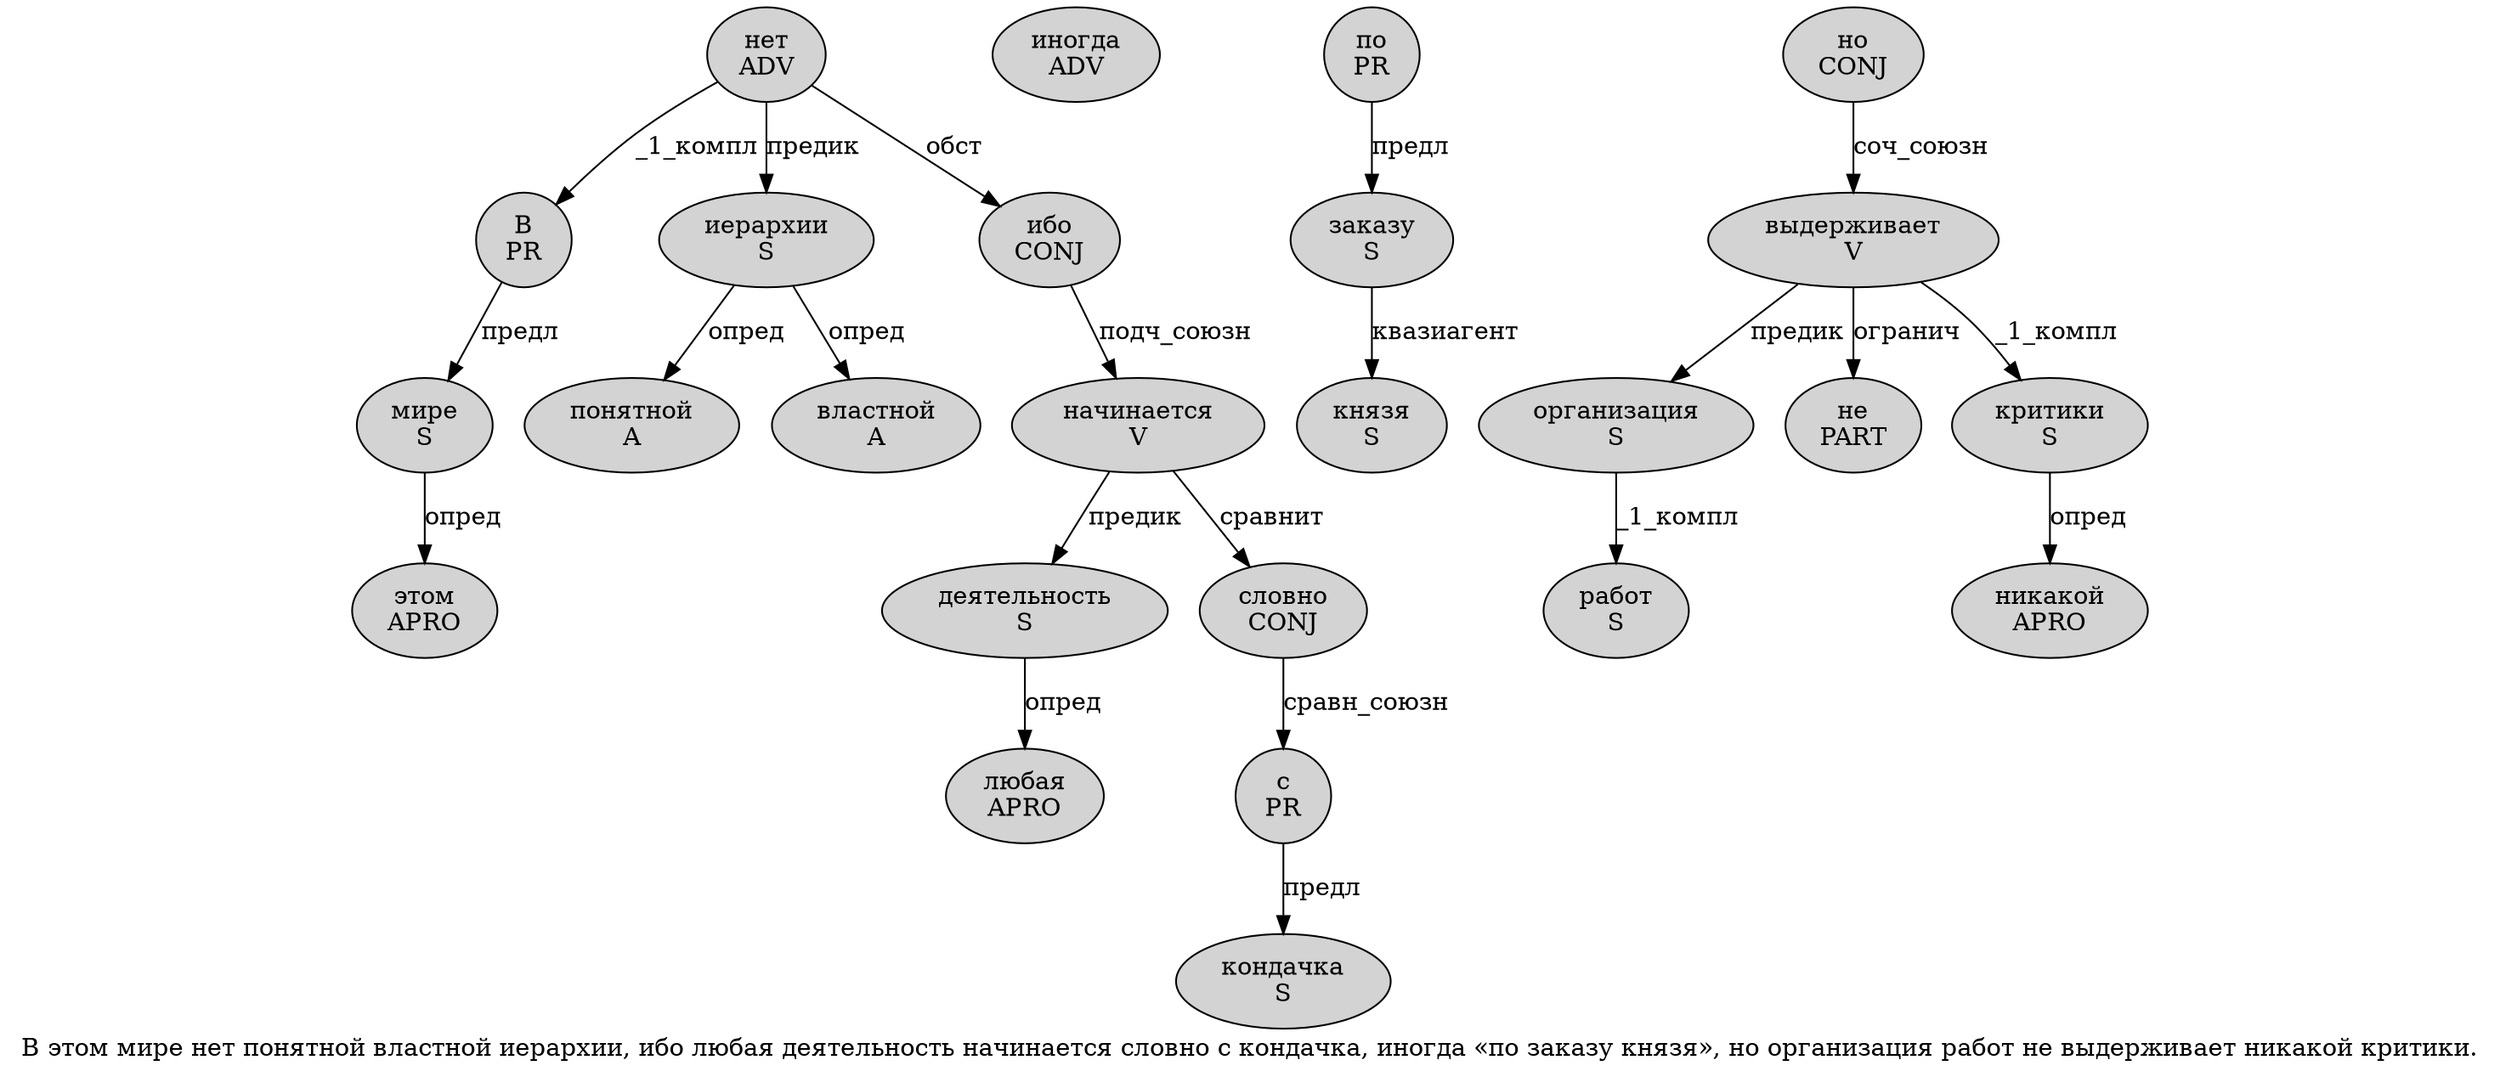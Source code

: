 digraph SENTENCE_2525 {
	graph [label="В этом мире нет понятной властной иерархии, ибо любая деятельность начинается словно с кондачка, иногда «по заказу князя», но организация работ не выдерживает никакой критики."]
	node [style=filled]
		0 [label="В
PR" color="" fillcolor=lightgray penwidth=1 shape=ellipse]
		1 [label="этом
APRO" color="" fillcolor=lightgray penwidth=1 shape=ellipse]
		2 [label="мире
S" color="" fillcolor=lightgray penwidth=1 shape=ellipse]
		3 [label="нет
ADV" color="" fillcolor=lightgray penwidth=1 shape=ellipse]
		4 [label="понятной
A" color="" fillcolor=lightgray penwidth=1 shape=ellipse]
		5 [label="властной
A" color="" fillcolor=lightgray penwidth=1 shape=ellipse]
		6 [label="иерархии
S" color="" fillcolor=lightgray penwidth=1 shape=ellipse]
		8 [label="ибо
CONJ" color="" fillcolor=lightgray penwidth=1 shape=ellipse]
		9 [label="любая
APRO" color="" fillcolor=lightgray penwidth=1 shape=ellipse]
		10 [label="деятельность
S" color="" fillcolor=lightgray penwidth=1 shape=ellipse]
		11 [label="начинается
V" color="" fillcolor=lightgray penwidth=1 shape=ellipse]
		12 [label="словно
CONJ" color="" fillcolor=lightgray penwidth=1 shape=ellipse]
		13 [label="с
PR" color="" fillcolor=lightgray penwidth=1 shape=ellipse]
		14 [label="кондачка
S" color="" fillcolor=lightgray penwidth=1 shape=ellipse]
		16 [label="иногда
ADV" color="" fillcolor=lightgray penwidth=1 shape=ellipse]
		18 [label="по
PR" color="" fillcolor=lightgray penwidth=1 shape=ellipse]
		19 [label="заказу
S" color="" fillcolor=lightgray penwidth=1 shape=ellipse]
		20 [label="князя
S" color="" fillcolor=lightgray penwidth=1 shape=ellipse]
		23 [label="но
CONJ" color="" fillcolor=lightgray penwidth=1 shape=ellipse]
		24 [label="организация
S" color="" fillcolor=lightgray penwidth=1 shape=ellipse]
		25 [label="работ
S" color="" fillcolor=lightgray penwidth=1 shape=ellipse]
		26 [label="не
PART" color="" fillcolor=lightgray penwidth=1 shape=ellipse]
		27 [label="выдерживает
V" color="" fillcolor=lightgray penwidth=1 shape=ellipse]
		28 [label="никакой
APRO" color="" fillcolor=lightgray penwidth=1 shape=ellipse]
		29 [label="критики
S" color="" fillcolor=lightgray penwidth=1 shape=ellipse]
			8 -> 11 [label="подч_союзн"]
			12 -> 13 [label="сравн_союзн"]
			27 -> 24 [label="предик"]
			27 -> 26 [label="огранич"]
			27 -> 29 [label="_1_компл"]
			11 -> 10 [label="предик"]
			11 -> 12 [label="сравнит"]
			18 -> 19 [label="предл"]
			19 -> 20 [label="квазиагент"]
			0 -> 2 [label="предл"]
			6 -> 4 [label="опред"]
			6 -> 5 [label="опред"]
			13 -> 14 [label="предл"]
			3 -> 0 [label="_1_компл"]
			3 -> 6 [label="предик"]
			3 -> 8 [label="обст"]
			29 -> 28 [label="опред"]
			10 -> 9 [label="опред"]
			24 -> 25 [label="_1_компл"]
			2 -> 1 [label="опред"]
			23 -> 27 [label="соч_союзн"]
}